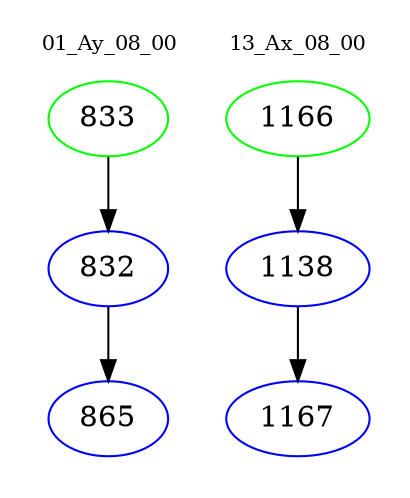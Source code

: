 digraph{
subgraph cluster_0 {
color = white
label = "01_Ay_08_00";
fontsize=10;
T0_833 [label="833", color="green"]
T0_833 -> T0_832 [color="black"]
T0_832 [label="832", color="blue"]
T0_832 -> T0_865 [color="black"]
T0_865 [label="865", color="blue"]
}
subgraph cluster_1 {
color = white
label = "13_Ax_08_00";
fontsize=10;
T1_1166 [label="1166", color="green"]
T1_1166 -> T1_1138 [color="black"]
T1_1138 [label="1138", color="blue"]
T1_1138 -> T1_1167 [color="black"]
T1_1167 [label="1167", color="blue"]
}
}
